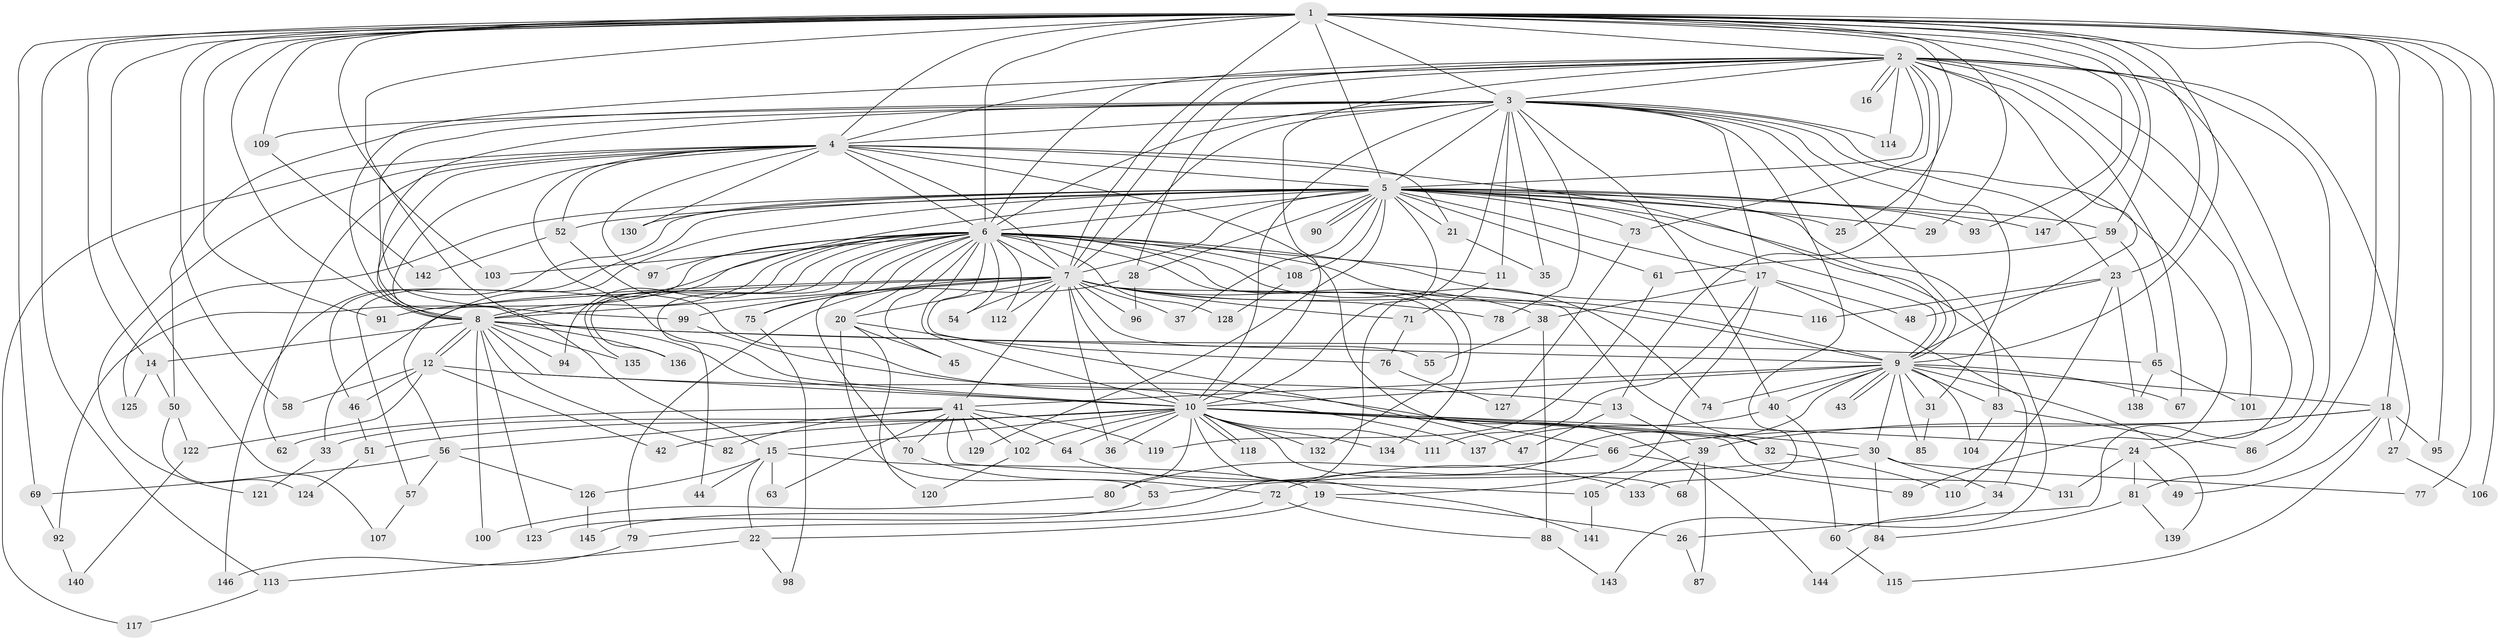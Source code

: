 // coarse degree distribution, {24: 0.0136986301369863, 19: 0.0136986301369863, 21: 0.0136986301369863, 14: 0.0273972602739726, 31: 0.0136986301369863, 25: 0.0136986301369863, 23: 0.0136986301369863, 18: 0.0136986301369863, 28: 0.0136986301369863, 4: 0.0821917808219178, 6: 0.0273972602739726, 8: 0.0136986301369863, 2: 0.4383561643835616, 11: 0.0136986301369863, 10: 0.0136986301369863, 3: 0.1917808219178082, 7: 0.0273972602739726, 5: 0.0547945205479452}
// Generated by graph-tools (version 1.1) at 2025/17/03/04/25 18:17:47]
// undirected, 147 vertices, 319 edges
graph export_dot {
graph [start="1"]
  node [color=gray90,style=filled];
  1;
  2;
  3;
  4;
  5;
  6;
  7;
  8;
  9;
  10;
  11;
  12;
  13;
  14;
  15;
  16;
  17;
  18;
  19;
  20;
  21;
  22;
  23;
  24;
  25;
  26;
  27;
  28;
  29;
  30;
  31;
  32;
  33;
  34;
  35;
  36;
  37;
  38;
  39;
  40;
  41;
  42;
  43;
  44;
  45;
  46;
  47;
  48;
  49;
  50;
  51;
  52;
  53;
  54;
  55;
  56;
  57;
  58;
  59;
  60;
  61;
  62;
  63;
  64;
  65;
  66;
  67;
  68;
  69;
  70;
  71;
  72;
  73;
  74;
  75;
  76;
  77;
  78;
  79;
  80;
  81;
  82;
  83;
  84;
  85;
  86;
  87;
  88;
  89;
  90;
  91;
  92;
  93;
  94;
  95;
  96;
  97;
  98;
  99;
  100;
  101;
  102;
  103;
  104;
  105;
  106;
  107;
  108;
  109;
  110;
  111;
  112;
  113;
  114;
  115;
  116;
  117;
  118;
  119;
  120;
  121;
  122;
  123;
  124;
  125;
  126;
  127;
  128;
  129;
  130;
  131;
  132;
  133;
  134;
  135;
  136;
  137;
  138;
  139;
  140;
  141;
  142;
  143;
  144;
  145;
  146;
  147;
  1 -- 2;
  1 -- 3;
  1 -- 4;
  1 -- 5;
  1 -- 6;
  1 -- 7;
  1 -- 8;
  1 -- 9;
  1 -- 10;
  1 -- 14;
  1 -- 18;
  1 -- 23;
  1 -- 25;
  1 -- 29;
  1 -- 58;
  1 -- 59;
  1 -- 69;
  1 -- 77;
  1 -- 81;
  1 -- 91;
  1 -- 93;
  1 -- 95;
  1 -- 103;
  1 -- 106;
  1 -- 107;
  1 -- 109;
  1 -- 113;
  1 -- 147;
  2 -- 3;
  2 -- 4;
  2 -- 5;
  2 -- 6;
  2 -- 7;
  2 -- 8;
  2 -- 9;
  2 -- 10;
  2 -- 13;
  2 -- 16;
  2 -- 16;
  2 -- 24;
  2 -- 26;
  2 -- 27;
  2 -- 28;
  2 -- 67;
  2 -- 73;
  2 -- 86;
  2 -- 101;
  2 -- 114;
  3 -- 4;
  3 -- 5;
  3 -- 6;
  3 -- 7;
  3 -- 8;
  3 -- 9;
  3 -- 10;
  3 -- 11;
  3 -- 17;
  3 -- 23;
  3 -- 31;
  3 -- 35;
  3 -- 40;
  3 -- 50;
  3 -- 78;
  3 -- 89;
  3 -- 99;
  3 -- 109;
  3 -- 114;
  3 -- 133;
  3 -- 145;
  4 -- 5;
  4 -- 6;
  4 -- 7;
  4 -- 8;
  4 -- 9;
  4 -- 10;
  4 -- 15;
  4 -- 21;
  4 -- 52;
  4 -- 62;
  4 -- 97;
  4 -- 117;
  4 -- 121;
  4 -- 130;
  4 -- 144;
  5 -- 6;
  5 -- 7;
  5 -- 8;
  5 -- 9;
  5 -- 10;
  5 -- 17;
  5 -- 21;
  5 -- 25;
  5 -- 28;
  5 -- 29;
  5 -- 37;
  5 -- 46;
  5 -- 52;
  5 -- 57;
  5 -- 59;
  5 -- 61;
  5 -- 73;
  5 -- 83;
  5 -- 90;
  5 -- 90;
  5 -- 93;
  5 -- 108;
  5 -- 125;
  5 -- 129;
  5 -- 130;
  5 -- 143;
  5 -- 146;
  5 -- 147;
  6 -- 7;
  6 -- 8;
  6 -- 9;
  6 -- 10;
  6 -- 11;
  6 -- 20;
  6 -- 44;
  6 -- 45;
  6 -- 54;
  6 -- 56;
  6 -- 70;
  6 -- 74;
  6 -- 75;
  6 -- 76;
  6 -- 92;
  6 -- 94;
  6 -- 97;
  6 -- 103;
  6 -- 108;
  6 -- 112;
  6 -- 116;
  6 -- 128;
  6 -- 132;
  6 -- 134;
  6 -- 135;
  6 -- 136;
  7 -- 8;
  7 -- 9;
  7 -- 10;
  7 -- 20;
  7 -- 32;
  7 -- 33;
  7 -- 36;
  7 -- 37;
  7 -- 38;
  7 -- 41;
  7 -- 54;
  7 -- 55;
  7 -- 71;
  7 -- 75;
  7 -- 78;
  7 -- 91;
  7 -- 96;
  7 -- 99;
  7 -- 112;
  8 -- 9;
  8 -- 10;
  8 -- 12;
  8 -- 12;
  8 -- 14;
  8 -- 65;
  8 -- 82;
  8 -- 94;
  8 -- 100;
  8 -- 123;
  8 -- 135;
  8 -- 136;
  9 -- 10;
  9 -- 18;
  9 -- 30;
  9 -- 31;
  9 -- 40;
  9 -- 41;
  9 -- 43;
  9 -- 43;
  9 -- 67;
  9 -- 72;
  9 -- 74;
  9 -- 83;
  9 -- 85;
  9 -- 104;
  9 -- 139;
  10 -- 15;
  10 -- 24;
  10 -- 30;
  10 -- 32;
  10 -- 33;
  10 -- 36;
  10 -- 42;
  10 -- 51;
  10 -- 64;
  10 -- 68;
  10 -- 80;
  10 -- 102;
  10 -- 111;
  10 -- 118;
  10 -- 118;
  10 -- 131;
  10 -- 132;
  10 -- 134;
  10 -- 141;
  11 -- 71;
  12 -- 13;
  12 -- 42;
  12 -- 46;
  12 -- 58;
  12 -- 122;
  13 -- 39;
  13 -- 47;
  14 -- 50;
  14 -- 125;
  15 -- 19;
  15 -- 22;
  15 -- 44;
  15 -- 63;
  15 -- 126;
  17 -- 19;
  17 -- 34;
  17 -- 38;
  17 -- 48;
  17 -- 111;
  18 -- 27;
  18 -- 39;
  18 -- 49;
  18 -- 66;
  18 -- 95;
  18 -- 115;
  19 -- 22;
  19 -- 26;
  20 -- 45;
  20 -- 47;
  20 -- 53;
  20 -- 120;
  21 -- 35;
  22 -- 98;
  22 -- 113;
  23 -- 48;
  23 -- 110;
  23 -- 116;
  23 -- 138;
  24 -- 49;
  24 -- 81;
  24 -- 131;
  26 -- 87;
  27 -- 106;
  28 -- 79;
  28 -- 96;
  30 -- 34;
  30 -- 53;
  30 -- 77;
  30 -- 84;
  31 -- 85;
  32 -- 110;
  33 -- 121;
  34 -- 60;
  38 -- 55;
  38 -- 88;
  39 -- 68;
  39 -- 87;
  39 -- 105;
  40 -- 60;
  40 -- 137;
  41 -- 56;
  41 -- 62;
  41 -- 63;
  41 -- 64;
  41 -- 70;
  41 -- 82;
  41 -- 102;
  41 -- 105;
  41 -- 119;
  41 -- 129;
  46 -- 51;
  50 -- 122;
  50 -- 124;
  51 -- 124;
  52 -- 66;
  52 -- 142;
  53 -- 123;
  56 -- 57;
  56 -- 69;
  56 -- 126;
  57 -- 107;
  59 -- 61;
  59 -- 65;
  60 -- 115;
  61 -- 119;
  64 -- 133;
  65 -- 101;
  65 -- 138;
  66 -- 80;
  66 -- 89;
  69 -- 92;
  70 -- 72;
  71 -- 76;
  72 -- 79;
  72 -- 88;
  73 -- 127;
  75 -- 98;
  76 -- 127;
  79 -- 146;
  80 -- 100;
  81 -- 84;
  81 -- 139;
  83 -- 86;
  83 -- 104;
  84 -- 144;
  88 -- 143;
  92 -- 140;
  99 -- 137;
  102 -- 120;
  105 -- 141;
  108 -- 128;
  109 -- 142;
  113 -- 117;
  122 -- 140;
  126 -- 145;
}
